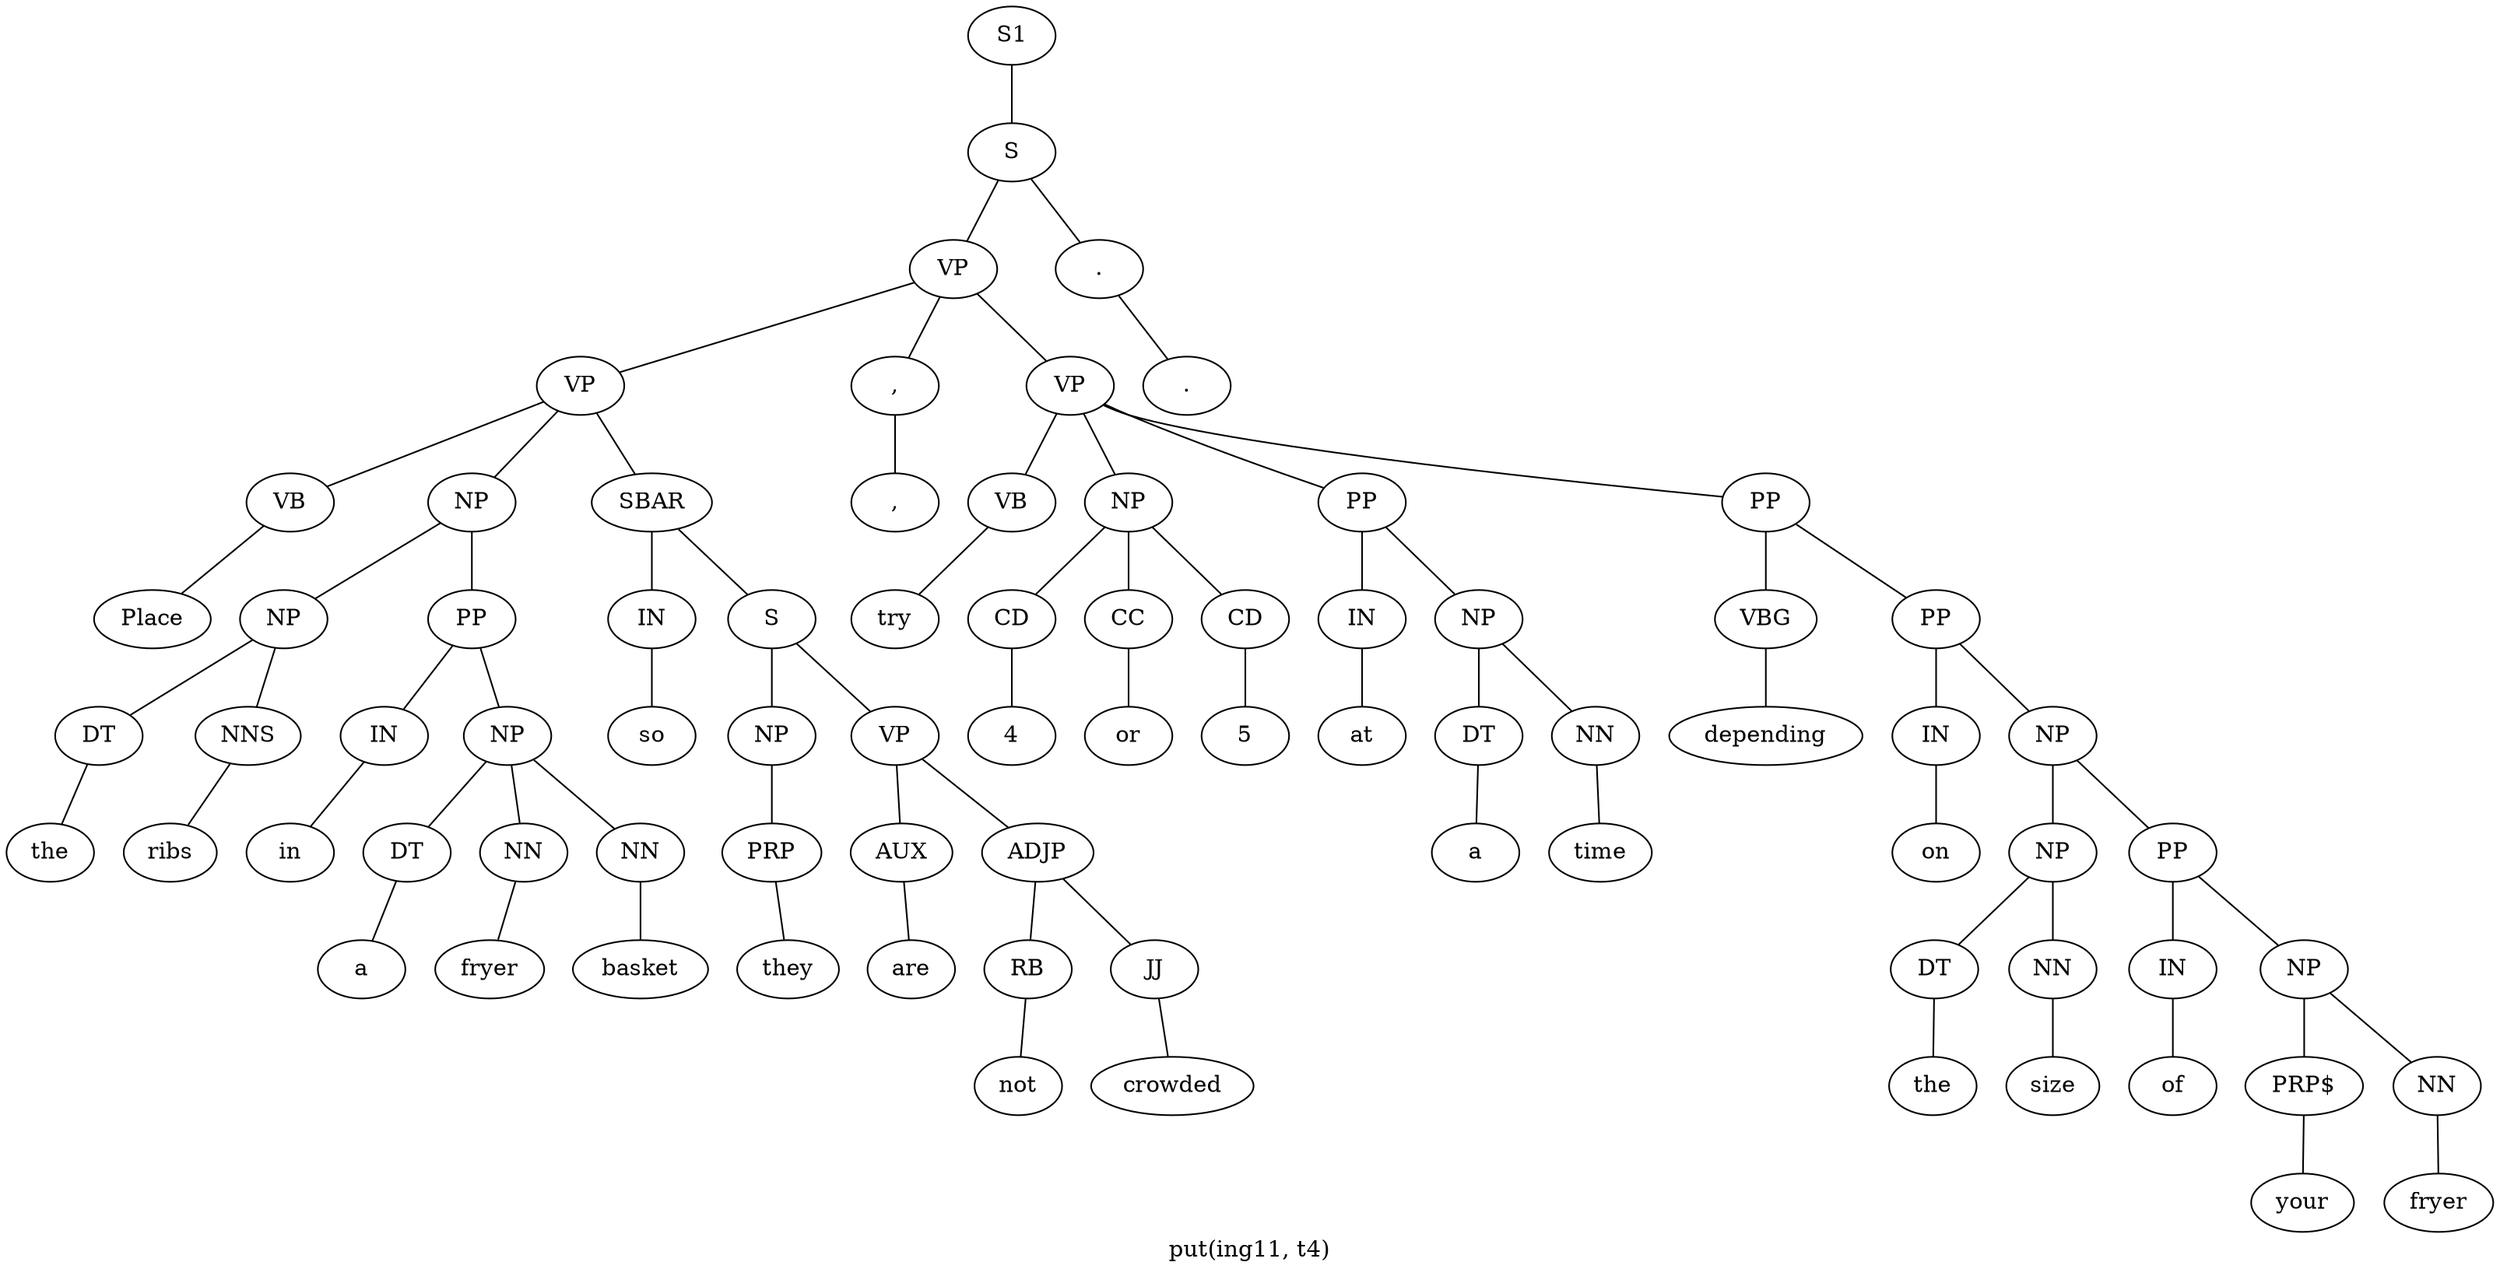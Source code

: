 graph SyntaxGraph {
	label = "put(ing11, t4)";
	Node0 [label="S1"];
	Node1 [label="S"];
	Node2 [label="VP"];
	Node3 [label="VP"];
	Node4 [label="VB"];
	Node5 [label="Place"];
	Node6 [label="NP"];
	Node7 [label="NP"];
	Node8 [label="DT"];
	Node9 [label="the"];
	Node10 [label="NNS"];
	Node11 [label="ribs"];
	Node12 [label="PP"];
	Node13 [label="IN"];
	Node14 [label="in"];
	Node15 [label="NP"];
	Node16 [label="DT"];
	Node17 [label="a"];
	Node18 [label="NN"];
	Node19 [label="fryer"];
	Node20 [label="NN"];
	Node21 [label="basket"];
	Node22 [label="SBAR"];
	Node23 [label="IN"];
	Node24 [label="so"];
	Node25 [label="S"];
	Node26 [label="NP"];
	Node27 [label="PRP"];
	Node28 [label="they"];
	Node29 [label="VP"];
	Node30 [label="AUX"];
	Node31 [label="are"];
	Node32 [label="ADJP"];
	Node33 [label="RB"];
	Node34 [label="not"];
	Node35 [label="JJ"];
	Node36 [label="crowded"];
	Node37 [label=","];
	Node38 [label=","];
	Node39 [label="VP"];
	Node40 [label="VB"];
	Node41 [label="try"];
	Node42 [label="NP"];
	Node43 [label="CD"];
	Node44 [label="4"];
	Node45 [label="CC"];
	Node46 [label="or"];
	Node47 [label="CD"];
	Node48 [label="5"];
	Node49 [label="PP"];
	Node50 [label="IN"];
	Node51 [label="at"];
	Node52 [label="NP"];
	Node53 [label="DT"];
	Node54 [label="a"];
	Node55 [label="NN"];
	Node56 [label="time"];
	Node57 [label="PP"];
	Node58 [label="VBG"];
	Node59 [label="depending"];
	Node60 [label="PP"];
	Node61 [label="IN"];
	Node62 [label="on"];
	Node63 [label="NP"];
	Node64 [label="NP"];
	Node65 [label="DT"];
	Node66 [label="the"];
	Node67 [label="NN"];
	Node68 [label="size"];
	Node69 [label="PP"];
	Node70 [label="IN"];
	Node71 [label="of"];
	Node72 [label="NP"];
	Node73 [label="PRP$"];
	Node74 [label="your"];
	Node75 [label="NN"];
	Node76 [label="fryer"];
	Node77 [label="."];
	Node78 [label="."];

	Node0 -- Node1;
	Node1 -- Node2;
	Node1 -- Node77;
	Node2 -- Node3;
	Node2 -- Node37;
	Node2 -- Node39;
	Node3 -- Node4;
	Node3 -- Node6;
	Node3 -- Node22;
	Node4 -- Node5;
	Node6 -- Node7;
	Node6 -- Node12;
	Node7 -- Node8;
	Node7 -- Node10;
	Node8 -- Node9;
	Node10 -- Node11;
	Node12 -- Node13;
	Node12 -- Node15;
	Node13 -- Node14;
	Node15 -- Node16;
	Node15 -- Node18;
	Node15 -- Node20;
	Node16 -- Node17;
	Node18 -- Node19;
	Node20 -- Node21;
	Node22 -- Node23;
	Node22 -- Node25;
	Node23 -- Node24;
	Node25 -- Node26;
	Node25 -- Node29;
	Node26 -- Node27;
	Node27 -- Node28;
	Node29 -- Node30;
	Node29 -- Node32;
	Node30 -- Node31;
	Node32 -- Node33;
	Node32 -- Node35;
	Node33 -- Node34;
	Node35 -- Node36;
	Node37 -- Node38;
	Node39 -- Node40;
	Node39 -- Node42;
	Node39 -- Node49;
	Node39 -- Node57;
	Node40 -- Node41;
	Node42 -- Node43;
	Node42 -- Node45;
	Node42 -- Node47;
	Node43 -- Node44;
	Node45 -- Node46;
	Node47 -- Node48;
	Node49 -- Node50;
	Node49 -- Node52;
	Node50 -- Node51;
	Node52 -- Node53;
	Node52 -- Node55;
	Node53 -- Node54;
	Node55 -- Node56;
	Node57 -- Node58;
	Node57 -- Node60;
	Node58 -- Node59;
	Node60 -- Node61;
	Node60 -- Node63;
	Node61 -- Node62;
	Node63 -- Node64;
	Node63 -- Node69;
	Node64 -- Node65;
	Node64 -- Node67;
	Node65 -- Node66;
	Node67 -- Node68;
	Node69 -- Node70;
	Node69 -- Node72;
	Node70 -- Node71;
	Node72 -- Node73;
	Node72 -- Node75;
	Node73 -- Node74;
	Node75 -- Node76;
	Node77 -- Node78;
}